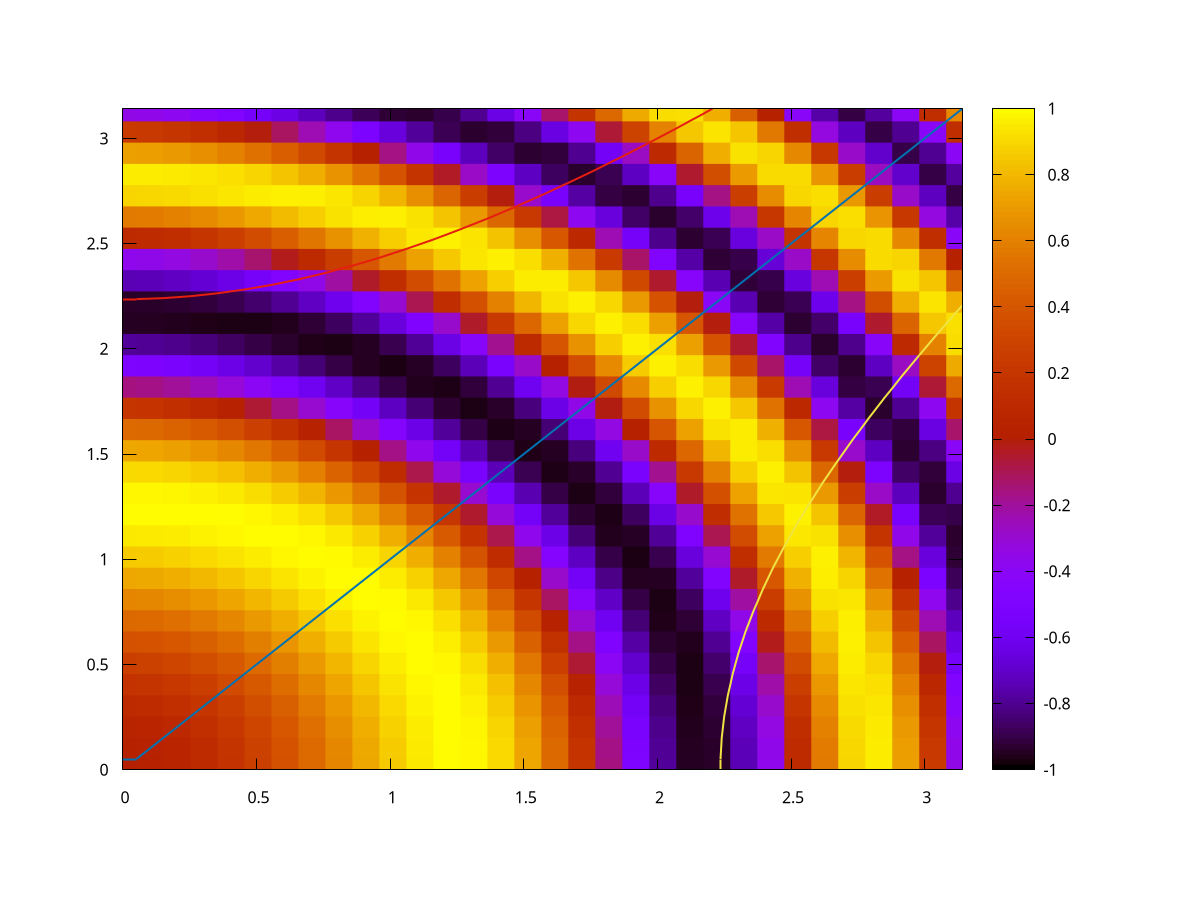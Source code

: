 set xrange [0:pi]
set yrange [0:pi]
set iso 100
set samp 100
set cntrparam levels 10
unset key
unset sur
set view map
set contour base
set pm3d at b
splot '++' using 1:2:($1**2-$2**2):(sin($1**2+$2**2)) with lines lw 2
